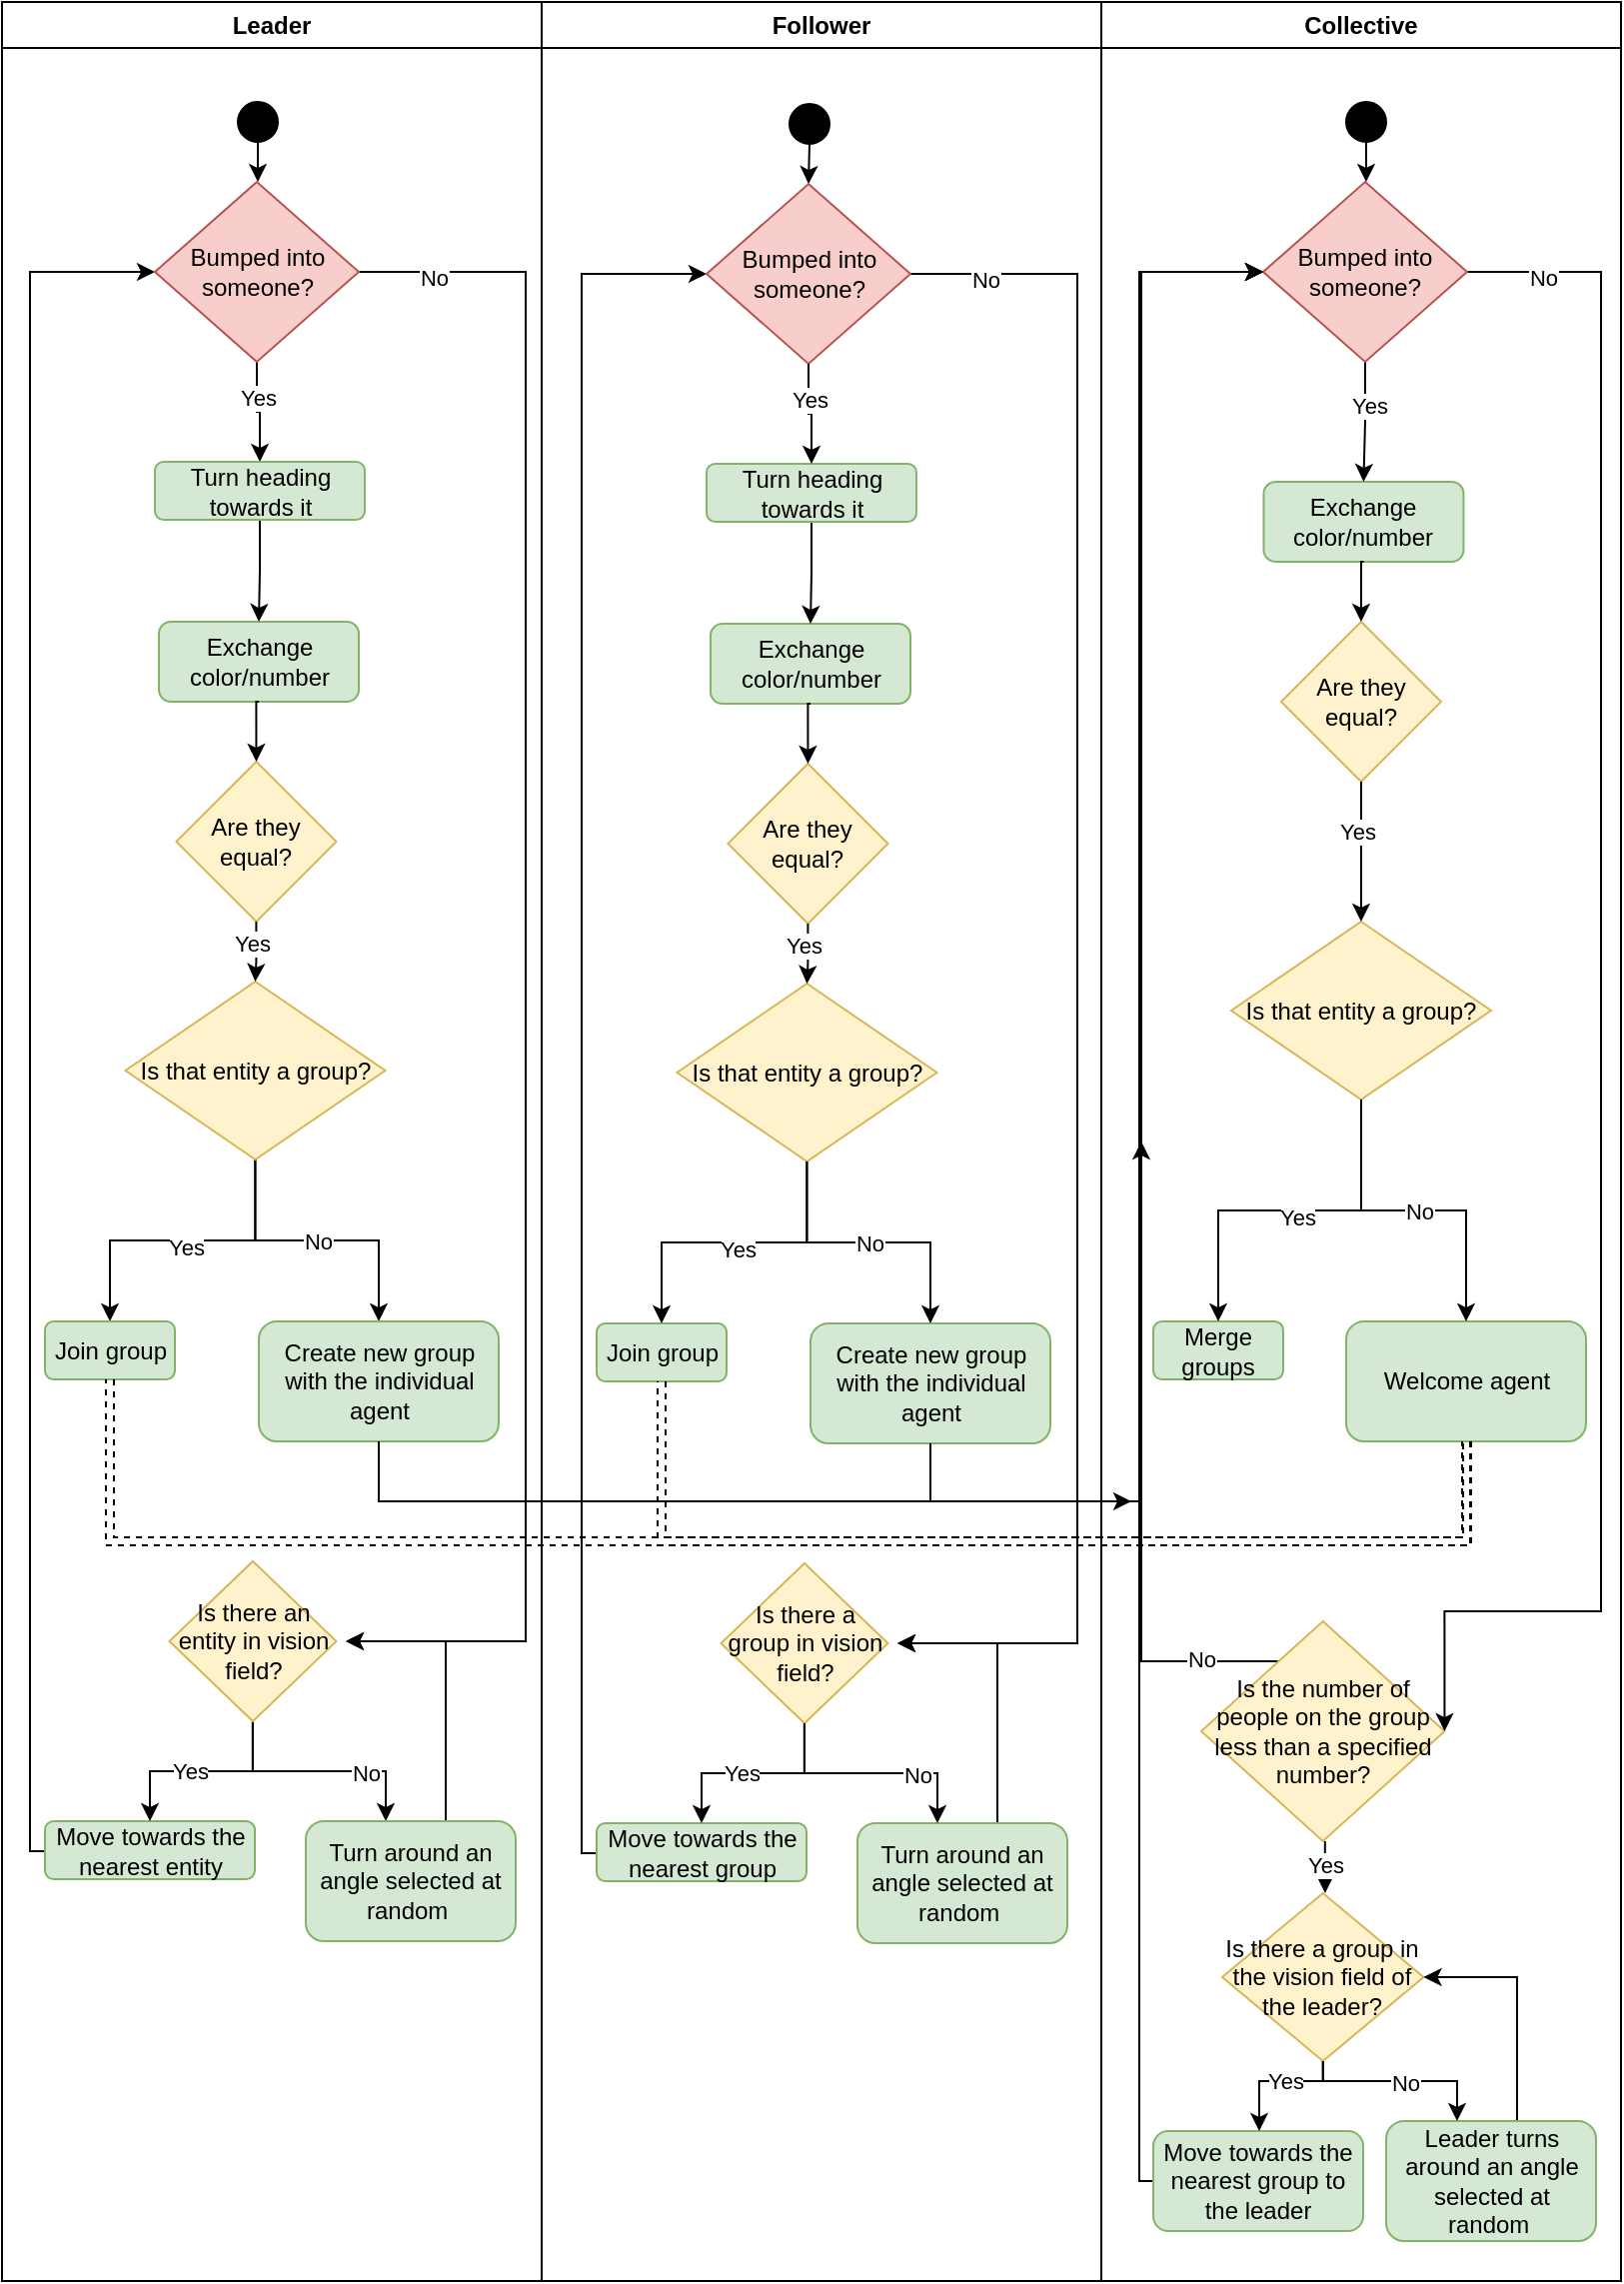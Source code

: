 <mxfile version="21.6.8" type="github">
  <diagram name="Página-1" id="bcR1xl-ATKyn7uxblzfL">
    <mxGraphModel dx="1152" dy="717" grid="1" gridSize="10" guides="1" tooltips="1" connect="1" arrows="1" fold="1" page="1" pageScale="1" pageWidth="827" pageHeight="1169" math="0" shadow="0">
      <root>
        <mxCell id="0" />
        <mxCell id="1" parent="0" />
        <mxCell id="erYnmfh7KymrD9iURdZM-40" value="Follower" style="swimlane;whiteSpace=wrap;html=1;" vertex="1" parent="1">
          <mxGeometry x="280" y="20" width="280" height="1140" as="geometry" />
        </mxCell>
        <mxCell id="erYnmfh7KymrD9iURdZM-281" style="edgeStyle=orthogonalEdgeStyle;rounded=0;orthogonalLoop=1;jettySize=auto;html=1;exitX=0.5;exitY=1;exitDx=0;exitDy=0;entryX=0.5;entryY=0;entryDx=0;entryDy=0;" edge="1" parent="erYnmfh7KymrD9iURdZM-40" source="erYnmfh7KymrD9iURdZM-187" target="erYnmfh7KymrD9iURdZM-212">
          <mxGeometry relative="1" as="geometry" />
        </mxCell>
        <mxCell id="erYnmfh7KymrD9iURdZM-187" value="" style="ellipse;whiteSpace=wrap;html=1;aspect=fixed;fillColor=#000000;" vertex="1" parent="erYnmfh7KymrD9iURdZM-40">
          <mxGeometry x="124" y="51" width="20" height="20" as="geometry" />
        </mxCell>
        <mxCell id="erYnmfh7KymrD9iURdZM-188" style="edgeStyle=orthogonalEdgeStyle;rounded=0;orthogonalLoop=1;jettySize=auto;html=1;exitX=0.5;exitY=1;exitDx=0;exitDy=0;entryX=0;entryY=0.5;entryDx=0;entryDy=0;" edge="1" parent="erYnmfh7KymrD9iURdZM-40" source="erYnmfh7KymrD9iURdZM-189">
          <mxGeometry relative="1" as="geometry">
            <mxPoint x="89.74" y="821" as="sourcePoint" />
            <mxPoint x="82.5" y="136" as="targetPoint" />
            <Array as="points">
              <mxPoint x="83" y="940" />
              <mxPoint x="83" y="926" />
              <mxPoint x="20" y="926" />
              <mxPoint x="20" y="136" />
            </Array>
          </mxGeometry>
        </mxCell>
        <mxCell id="erYnmfh7KymrD9iURdZM-189" value="Move towards the nearest group" style="rounded=1;whiteSpace=wrap;html=1;fillColor=#d5e8d4;strokeColor=#82b366;" vertex="1" parent="erYnmfh7KymrD9iURdZM-40">
          <mxGeometry x="27.5" y="911" width="105" height="29" as="geometry" />
        </mxCell>
        <mxCell id="erYnmfh7KymrD9iURdZM-190" value="Exchange color/number" style="rounded=1;whiteSpace=wrap;html=1;fillColor=#d5e8d4;strokeColor=#82b366;" vertex="1" parent="erYnmfh7KymrD9iURdZM-40">
          <mxGeometry x="84.5" y="311" width="100" height="40" as="geometry" />
        </mxCell>
        <mxCell id="erYnmfh7KymrD9iURdZM-191" value="Are they equal?" style="rhombus;whiteSpace=wrap;html=1;fillColor=#fff2cc;strokeColor=#d6b656;" vertex="1" parent="erYnmfh7KymrD9iURdZM-40">
          <mxGeometry x="93.24" y="381" width="80" height="80" as="geometry" />
        </mxCell>
        <mxCell id="erYnmfh7KymrD9iURdZM-192" style="edgeStyle=orthogonalEdgeStyle;rounded=0;orthogonalLoop=1;jettySize=auto;html=1;exitX=0.5;exitY=1;exitDx=0;exitDy=0;entryX=0.5;entryY=0;entryDx=0;entryDy=0;" edge="1" parent="erYnmfh7KymrD9iURdZM-40" source="erYnmfh7KymrD9iURdZM-190" target="erYnmfh7KymrD9iURdZM-191">
          <mxGeometry relative="1" as="geometry" />
        </mxCell>
        <mxCell id="erYnmfh7KymrD9iURdZM-197" value="Is that entity a group?" style="rhombus;whiteSpace=wrap;html=1;fillColor=#fff2cc;strokeColor=#d6b656;" vertex="1" parent="erYnmfh7KymrD9iURdZM-40">
          <mxGeometry x="67.74" y="491" width="130" height="89" as="geometry" />
        </mxCell>
        <mxCell id="erYnmfh7KymrD9iURdZM-198" style="edgeStyle=orthogonalEdgeStyle;rounded=0;orthogonalLoop=1;jettySize=auto;html=1;entryX=0.5;entryY=0;entryDx=0;entryDy=0;" edge="1" parent="erYnmfh7KymrD9iURdZM-40" source="erYnmfh7KymrD9iURdZM-191" target="erYnmfh7KymrD9iURdZM-197">
          <mxGeometry relative="1" as="geometry" />
        </mxCell>
        <mxCell id="erYnmfh7KymrD9iURdZM-199" value="Yes" style="edgeLabel;html=1;align=center;verticalAlign=middle;resizable=0;points=[];" vertex="1" connectable="0" parent="erYnmfh7KymrD9iURdZM-198">
          <mxGeometry x="-0.262" y="-2" relative="1" as="geometry">
            <mxPoint y="-1" as="offset" />
          </mxGeometry>
        </mxCell>
        <mxCell id="erYnmfh7KymrD9iURdZM-200" value="Create new group with the individual agent" style="rounded=1;whiteSpace=wrap;html=1;fillColor=#d5e8d4;strokeColor=#82b366;" vertex="1" parent="erYnmfh7KymrD9iURdZM-40">
          <mxGeometry x="134.5" y="661" width="120" height="60" as="geometry" />
        </mxCell>
        <mxCell id="erYnmfh7KymrD9iURdZM-193" style="edgeStyle=orthogonalEdgeStyle;rounded=0;orthogonalLoop=1;jettySize=auto;html=1;entryX=0.5;entryY=0;entryDx=0;entryDy=0;" edge="1" parent="erYnmfh7KymrD9iURdZM-40" source="erYnmfh7KymrD9iURdZM-197" target="erYnmfh7KymrD9iURdZM-200">
          <mxGeometry relative="1" as="geometry" />
        </mxCell>
        <mxCell id="erYnmfh7KymrD9iURdZM-194" value="No" style="edgeLabel;html=1;align=center;verticalAlign=middle;resizable=0;points=[];" vertex="1" connectable="0" parent="erYnmfh7KymrD9iURdZM-193">
          <mxGeometry x="0.214" relative="1" as="geometry">
            <mxPoint x="-15" as="offset" />
          </mxGeometry>
        </mxCell>
        <mxCell id="erYnmfh7KymrD9iURdZM-201" value="Join group" style="rounded=1;whiteSpace=wrap;html=1;fillColor=#d5e8d4;strokeColor=#82b366;" vertex="1" parent="erYnmfh7KymrD9iURdZM-40">
          <mxGeometry x="27.5" y="661" width="65" height="29" as="geometry" />
        </mxCell>
        <mxCell id="erYnmfh7KymrD9iURdZM-195" style="edgeStyle=orthogonalEdgeStyle;rounded=0;orthogonalLoop=1;jettySize=auto;html=1;" edge="1" parent="erYnmfh7KymrD9iURdZM-40" source="erYnmfh7KymrD9iURdZM-197" target="erYnmfh7KymrD9iURdZM-201">
          <mxGeometry relative="1" as="geometry" />
        </mxCell>
        <mxCell id="erYnmfh7KymrD9iURdZM-196" value="Yes" style="edgeLabel;html=1;align=center;verticalAlign=middle;resizable=0;points=[];" vertex="1" connectable="0" parent="erYnmfh7KymrD9iURdZM-195">
          <mxGeometry x="-0.148" y="3" relative="1" as="geometry">
            <mxPoint x="-10" as="offset" />
          </mxGeometry>
        </mxCell>
        <mxCell id="erYnmfh7KymrD9iURdZM-202" style="edgeStyle=orthogonalEdgeStyle;rounded=0;orthogonalLoop=1;jettySize=auto;html=1;" edge="1" parent="erYnmfh7KymrD9iURdZM-40" source="erYnmfh7KymrD9iURdZM-206" target="erYnmfh7KymrD9iURdZM-189">
          <mxGeometry relative="1" as="geometry" />
        </mxCell>
        <mxCell id="erYnmfh7KymrD9iURdZM-203" value="Yes" style="edgeLabel;html=1;align=center;verticalAlign=middle;resizable=0;points=[];" vertex="1" connectable="0" parent="erYnmfh7KymrD9iURdZM-202">
          <mxGeometry x="-0.413" y="-5" relative="1" as="geometry">
            <mxPoint x="-27" y="5" as="offset" />
          </mxGeometry>
        </mxCell>
        <mxCell id="erYnmfh7KymrD9iURdZM-206" value="Is there a group in vision field?" style="rhombus;whiteSpace=wrap;html=1;fillColor=#fff2cc;strokeColor=#d6b656;" vertex="1" parent="erYnmfh7KymrD9iURdZM-40">
          <mxGeometry x="89.74" y="781" width="83.5" height="80" as="geometry" />
        </mxCell>
        <mxCell id="erYnmfh7KymrD9iURdZM-209" style="edgeStyle=orthogonalEdgeStyle;rounded=0;orthogonalLoop=1;jettySize=auto;html=1;" edge="1" parent="erYnmfh7KymrD9iURdZM-40" source="erYnmfh7KymrD9iURdZM-212">
          <mxGeometry relative="1" as="geometry">
            <mxPoint x="178" y="821" as="targetPoint" />
            <Array as="points">
              <mxPoint x="268" y="136" />
              <mxPoint x="268" y="821" />
            </Array>
          </mxGeometry>
        </mxCell>
        <mxCell id="erYnmfh7KymrD9iURdZM-211" value="No" style="edgeLabel;html=1;align=center;verticalAlign=middle;resizable=0;points=[];" vertex="1" connectable="0" parent="erYnmfh7KymrD9iURdZM-209">
          <mxGeometry x="-0.913" y="-3" relative="1" as="geometry">
            <mxPoint as="offset" />
          </mxGeometry>
        </mxCell>
        <mxCell id="erYnmfh7KymrD9iURdZM-212" value="Bumped into someone?" style="rhombus;whiteSpace=wrap;html=1;fillColor=#f8cecc;strokeColor=#b85450;" vertex="1" parent="erYnmfh7KymrD9iURdZM-40">
          <mxGeometry x="82.5" y="91" width="102" height="90" as="geometry" />
        </mxCell>
        <mxCell id="erYnmfh7KymrD9iURdZM-213" style="edgeStyle=orthogonalEdgeStyle;rounded=0;orthogonalLoop=1;jettySize=auto;html=1;exitX=0.5;exitY=1;exitDx=0;exitDy=0;" edge="1" parent="erYnmfh7KymrD9iURdZM-40" source="erYnmfh7KymrD9iURdZM-214" target="erYnmfh7KymrD9iURdZM-190">
          <mxGeometry relative="1" as="geometry" />
        </mxCell>
        <mxCell id="erYnmfh7KymrD9iURdZM-214" value="Turn heading towards it" style="rounded=1;whiteSpace=wrap;html=1;fillColor=#d5e8d4;strokeColor=#82b366;" vertex="1" parent="erYnmfh7KymrD9iURdZM-40">
          <mxGeometry x="82.5" y="231" width="105" height="29" as="geometry" />
        </mxCell>
        <mxCell id="erYnmfh7KymrD9iURdZM-207" style="edgeStyle=orthogonalEdgeStyle;rounded=0;orthogonalLoop=1;jettySize=auto;html=1;exitX=0.5;exitY=1;exitDx=0;exitDy=0;" edge="1" parent="erYnmfh7KymrD9iURdZM-40" source="erYnmfh7KymrD9iURdZM-212" target="erYnmfh7KymrD9iURdZM-214">
          <mxGeometry relative="1" as="geometry" />
        </mxCell>
        <mxCell id="erYnmfh7KymrD9iURdZM-208" value="Yes" style="edgeLabel;html=1;align=center;verticalAlign=middle;resizable=0;points=[];" vertex="1" connectable="0" parent="erYnmfh7KymrD9iURdZM-207">
          <mxGeometry x="-0.438" y="4" relative="1" as="geometry">
            <mxPoint x="-4" y="3" as="offset" />
          </mxGeometry>
        </mxCell>
        <mxCell id="erYnmfh7KymrD9iURdZM-215" style="edgeStyle=orthogonalEdgeStyle;rounded=0;orthogonalLoop=1;jettySize=auto;html=1;" edge="1" parent="erYnmfh7KymrD9iURdZM-40" source="erYnmfh7KymrD9iURdZM-216">
          <mxGeometry relative="1" as="geometry">
            <mxPoint x="178" y="821" as="targetPoint" />
            <Array as="points">
              <mxPoint x="228" y="821" />
            </Array>
          </mxGeometry>
        </mxCell>
        <mxCell id="erYnmfh7KymrD9iURdZM-216" value="Turn around an angle selected at random&amp;nbsp;" style="rounded=1;whiteSpace=wrap;html=1;fillColor=#d5e8d4;strokeColor=#82b366;" vertex="1" parent="erYnmfh7KymrD9iURdZM-40">
          <mxGeometry x="158" y="911" width="105" height="60" as="geometry" />
        </mxCell>
        <mxCell id="erYnmfh7KymrD9iURdZM-204" style="edgeStyle=orthogonalEdgeStyle;rounded=0;orthogonalLoop=1;jettySize=auto;html=1;" edge="1" parent="erYnmfh7KymrD9iURdZM-40" source="erYnmfh7KymrD9iURdZM-206" target="erYnmfh7KymrD9iURdZM-216">
          <mxGeometry relative="1" as="geometry">
            <Array as="points">
              <mxPoint x="131" y="886" />
              <mxPoint x="198" y="886" />
            </Array>
          </mxGeometry>
        </mxCell>
        <mxCell id="erYnmfh7KymrD9iURdZM-205" value="No" style="edgeLabel;html=1;align=center;verticalAlign=middle;resizable=0;points=[];" vertex="1" connectable="0" parent="erYnmfh7KymrD9iURdZM-204">
          <mxGeometry x="0.239" y="-1" relative="1" as="geometry">
            <mxPoint x="9" as="offset" />
          </mxGeometry>
        </mxCell>
        <mxCell id="erYnmfh7KymrD9iURdZM-1" value="Leader" style="swimlane;whiteSpace=wrap;html=1;startSize=23;" vertex="1" parent="1">
          <mxGeometry x="10" y="20" width="270" height="1140" as="geometry" />
        </mxCell>
        <mxCell id="erYnmfh7KymrD9iURdZM-133" value="" style="edgeStyle=orthogonalEdgeStyle;rounded=0;orthogonalLoop=1;jettySize=auto;html=1;" edge="1" parent="erYnmfh7KymrD9iURdZM-1" source="erYnmfh7KymrD9iURdZM-3" target="erYnmfh7KymrD9iURdZM-130">
          <mxGeometry relative="1" as="geometry" />
        </mxCell>
        <mxCell id="erYnmfh7KymrD9iURdZM-3" value="" style="ellipse;whiteSpace=wrap;html=1;aspect=fixed;fillColor=#000000;" vertex="1" parent="erYnmfh7KymrD9iURdZM-1">
          <mxGeometry x="118" y="50" width="20" height="20" as="geometry" />
        </mxCell>
        <mxCell id="erYnmfh7KymrD9iURdZM-153" style="edgeStyle=orthogonalEdgeStyle;rounded=0;orthogonalLoop=1;jettySize=auto;html=1;exitX=0.5;exitY=1;exitDx=0;exitDy=0;entryX=0;entryY=0.5;entryDx=0;entryDy=0;" edge="1" parent="erYnmfh7KymrD9iURdZM-1" source="erYnmfh7KymrD9iURdZM-47">
          <mxGeometry relative="1" as="geometry">
            <mxPoint x="83.74" y="820" as="sourcePoint" />
            <mxPoint x="76.5" y="135" as="targetPoint" />
            <Array as="points">
              <mxPoint x="77" y="939" />
              <mxPoint x="77" y="925" />
              <mxPoint x="14" y="925" />
              <mxPoint x="14" y="135" />
            </Array>
          </mxGeometry>
        </mxCell>
        <mxCell id="erYnmfh7KymrD9iURdZM-47" value="Move towards the nearest entity" style="rounded=1;whiteSpace=wrap;html=1;fillColor=#d5e8d4;strokeColor=#82b366;" vertex="1" parent="erYnmfh7KymrD9iURdZM-1">
          <mxGeometry x="21.5" y="910" width="105" height="29" as="geometry" />
        </mxCell>
        <mxCell id="erYnmfh7KymrD9iURdZM-54" value="Exchange color/number" style="rounded=1;whiteSpace=wrap;html=1;fillColor=#d5e8d4;strokeColor=#82b366;" vertex="1" parent="erYnmfh7KymrD9iURdZM-1">
          <mxGeometry x="78.5" y="310" width="100" height="40" as="geometry" />
        </mxCell>
        <mxCell id="erYnmfh7KymrD9iURdZM-57" value="Are they equal?" style="rhombus;whiteSpace=wrap;html=1;fillColor=#fff2cc;strokeColor=#d6b656;" vertex="1" parent="erYnmfh7KymrD9iURdZM-1">
          <mxGeometry x="87.24" y="380" width="80" height="80" as="geometry" />
        </mxCell>
        <mxCell id="erYnmfh7KymrD9iURdZM-53" style="edgeStyle=orthogonalEdgeStyle;rounded=0;orthogonalLoop=1;jettySize=auto;html=1;exitX=0.5;exitY=1;exitDx=0;exitDy=0;entryX=0.5;entryY=0;entryDx=0;entryDy=0;" edge="1" parent="erYnmfh7KymrD9iURdZM-1" source="erYnmfh7KymrD9iURdZM-54" target="erYnmfh7KymrD9iURdZM-57">
          <mxGeometry relative="1" as="geometry" />
        </mxCell>
        <mxCell id="erYnmfh7KymrD9iURdZM-136" style="edgeStyle=orthogonalEdgeStyle;rounded=0;orthogonalLoop=1;jettySize=auto;html=1;entryX=0.5;entryY=0;entryDx=0;entryDy=0;" edge="1" parent="erYnmfh7KymrD9iURdZM-1" source="erYnmfh7KymrD9iURdZM-62" target="erYnmfh7KymrD9iURdZM-63">
          <mxGeometry relative="1" as="geometry" />
        </mxCell>
        <mxCell id="erYnmfh7KymrD9iURdZM-137" value="No" style="edgeLabel;html=1;align=center;verticalAlign=middle;resizable=0;points=[];" vertex="1" connectable="0" parent="erYnmfh7KymrD9iURdZM-136">
          <mxGeometry x="0.214" relative="1" as="geometry">
            <mxPoint x="-15" as="offset" />
          </mxGeometry>
        </mxCell>
        <mxCell id="erYnmfh7KymrD9iURdZM-138" style="edgeStyle=orthogonalEdgeStyle;rounded=0;orthogonalLoop=1;jettySize=auto;html=1;" edge="1" parent="erYnmfh7KymrD9iURdZM-1" source="erYnmfh7KymrD9iURdZM-62" target="erYnmfh7KymrD9iURdZM-68">
          <mxGeometry relative="1" as="geometry" />
        </mxCell>
        <mxCell id="erYnmfh7KymrD9iURdZM-139" value="Yes" style="edgeLabel;html=1;align=center;verticalAlign=middle;resizable=0;points=[];" vertex="1" connectable="0" parent="erYnmfh7KymrD9iURdZM-138">
          <mxGeometry x="-0.148" y="3" relative="1" as="geometry">
            <mxPoint x="-10" as="offset" />
          </mxGeometry>
        </mxCell>
        <mxCell id="erYnmfh7KymrD9iURdZM-62" value="Is that entity a group?" style="rhombus;whiteSpace=wrap;html=1;fillColor=#fff2cc;strokeColor=#d6b656;" vertex="1" parent="erYnmfh7KymrD9iURdZM-1">
          <mxGeometry x="61.74" y="490" width="130" height="89" as="geometry" />
        </mxCell>
        <mxCell id="erYnmfh7KymrD9iURdZM-56" style="edgeStyle=orthogonalEdgeStyle;rounded=0;orthogonalLoop=1;jettySize=auto;html=1;entryX=0.5;entryY=0;entryDx=0;entryDy=0;" edge="1" parent="erYnmfh7KymrD9iURdZM-1" source="erYnmfh7KymrD9iURdZM-57" target="erYnmfh7KymrD9iURdZM-62">
          <mxGeometry relative="1" as="geometry" />
        </mxCell>
        <mxCell id="erYnmfh7KymrD9iURdZM-150" value="Yes" style="edgeLabel;html=1;align=center;verticalAlign=middle;resizable=0;points=[];" vertex="1" connectable="0" parent="erYnmfh7KymrD9iURdZM-56">
          <mxGeometry x="-0.262" y="-2" relative="1" as="geometry">
            <mxPoint y="-1" as="offset" />
          </mxGeometry>
        </mxCell>
        <mxCell id="erYnmfh7KymrD9iURdZM-63" value="Create new group with the individual agent" style="rounded=1;whiteSpace=wrap;html=1;fillColor=#d5e8d4;strokeColor=#82b366;" vertex="1" parent="erYnmfh7KymrD9iURdZM-1">
          <mxGeometry x="128.5" y="660" width="120" height="60" as="geometry" />
        </mxCell>
        <mxCell id="erYnmfh7KymrD9iURdZM-68" value="Join group" style="rounded=1;whiteSpace=wrap;html=1;fillColor=#d5e8d4;strokeColor=#82b366;" vertex="1" parent="erYnmfh7KymrD9iURdZM-1">
          <mxGeometry x="21.5" y="660" width="65" height="29" as="geometry" />
        </mxCell>
        <mxCell id="erYnmfh7KymrD9iURdZM-127" style="edgeStyle=orthogonalEdgeStyle;rounded=0;orthogonalLoop=1;jettySize=auto;html=1;" edge="1" parent="erYnmfh7KymrD9iURdZM-1" source="erYnmfh7KymrD9iURdZM-120" target="erYnmfh7KymrD9iURdZM-47">
          <mxGeometry relative="1" as="geometry" />
        </mxCell>
        <mxCell id="erYnmfh7KymrD9iURdZM-128" value="Yes" style="edgeLabel;html=1;align=center;verticalAlign=middle;resizable=0;points=[];" vertex="1" connectable="0" parent="erYnmfh7KymrD9iURdZM-127">
          <mxGeometry x="-0.413" y="-5" relative="1" as="geometry">
            <mxPoint x="-27" y="5" as="offset" />
          </mxGeometry>
        </mxCell>
        <mxCell id="erYnmfh7KymrD9iURdZM-182" style="edgeStyle=orthogonalEdgeStyle;rounded=0;orthogonalLoop=1;jettySize=auto;html=1;" edge="1" parent="erYnmfh7KymrD9iURdZM-1" source="erYnmfh7KymrD9iURdZM-120" target="erYnmfh7KymrD9iURdZM-181">
          <mxGeometry relative="1" as="geometry">
            <Array as="points">
              <mxPoint x="125" y="885" />
              <mxPoint x="192" y="885" />
            </Array>
          </mxGeometry>
        </mxCell>
        <mxCell id="erYnmfh7KymrD9iURdZM-183" value="No" style="edgeLabel;html=1;align=center;verticalAlign=middle;resizable=0;points=[];" vertex="1" connectable="0" parent="erYnmfh7KymrD9iURdZM-182">
          <mxGeometry x="0.239" y="-1" relative="1" as="geometry">
            <mxPoint x="9" as="offset" />
          </mxGeometry>
        </mxCell>
        <mxCell id="erYnmfh7KymrD9iURdZM-120" value="Is there an entity in vision field?" style="rhombus;whiteSpace=wrap;html=1;fillColor=#fff2cc;strokeColor=#d6b656;" vertex="1" parent="erYnmfh7KymrD9iURdZM-1">
          <mxGeometry x="83.74" y="780" width="83.5" height="80" as="geometry" />
        </mxCell>
        <mxCell id="erYnmfh7KymrD9iURdZM-132" style="edgeStyle=orthogonalEdgeStyle;rounded=0;orthogonalLoop=1;jettySize=auto;html=1;exitX=0.5;exitY=1;exitDx=0;exitDy=0;" edge="1" parent="erYnmfh7KymrD9iURdZM-1" source="erYnmfh7KymrD9iURdZM-130" target="erYnmfh7KymrD9iURdZM-131">
          <mxGeometry relative="1" as="geometry" />
        </mxCell>
        <mxCell id="erYnmfh7KymrD9iURdZM-134" value="Yes" style="edgeLabel;html=1;align=center;verticalAlign=middle;resizable=0;points=[];" vertex="1" connectable="0" parent="erYnmfh7KymrD9iURdZM-132">
          <mxGeometry x="-0.438" y="4" relative="1" as="geometry">
            <mxPoint x="-4" y="3" as="offset" />
          </mxGeometry>
        </mxCell>
        <mxCell id="erYnmfh7KymrD9iURdZM-141" style="edgeStyle=orthogonalEdgeStyle;rounded=0;orthogonalLoop=1;jettySize=auto;html=1;" edge="1" parent="erYnmfh7KymrD9iURdZM-1" source="erYnmfh7KymrD9iURdZM-130">
          <mxGeometry relative="1" as="geometry">
            <mxPoint x="172" y="820" as="targetPoint" />
            <Array as="points">
              <mxPoint x="262" y="135" />
              <mxPoint x="262" y="820" />
            </Array>
          </mxGeometry>
        </mxCell>
        <mxCell id="erYnmfh7KymrD9iURdZM-184" value="No" style="edgeLabel;html=1;align=center;verticalAlign=middle;resizable=0;points=[];" vertex="1" connectable="0" parent="erYnmfh7KymrD9iURdZM-141">
          <mxGeometry x="-0.913" y="-3" relative="1" as="geometry">
            <mxPoint as="offset" />
          </mxGeometry>
        </mxCell>
        <mxCell id="erYnmfh7KymrD9iURdZM-130" value="Bumped into someone?" style="rhombus;whiteSpace=wrap;html=1;fillColor=#f8cecc;strokeColor=#b85450;" vertex="1" parent="erYnmfh7KymrD9iURdZM-1">
          <mxGeometry x="76.5" y="90" width="102" height="90" as="geometry" />
        </mxCell>
        <mxCell id="erYnmfh7KymrD9iURdZM-146" style="edgeStyle=orthogonalEdgeStyle;rounded=0;orthogonalLoop=1;jettySize=auto;html=1;exitX=0.5;exitY=1;exitDx=0;exitDy=0;" edge="1" parent="erYnmfh7KymrD9iURdZM-1" source="erYnmfh7KymrD9iURdZM-131" target="erYnmfh7KymrD9iURdZM-54">
          <mxGeometry relative="1" as="geometry" />
        </mxCell>
        <mxCell id="erYnmfh7KymrD9iURdZM-131" value="Turn heading towards it" style="rounded=1;whiteSpace=wrap;html=1;fillColor=#d5e8d4;strokeColor=#82b366;" vertex="1" parent="erYnmfh7KymrD9iURdZM-1">
          <mxGeometry x="76.5" y="230" width="105" height="29" as="geometry" />
        </mxCell>
        <mxCell id="erYnmfh7KymrD9iURdZM-185" style="edgeStyle=orthogonalEdgeStyle;rounded=0;orthogonalLoop=1;jettySize=auto;html=1;" edge="1" parent="erYnmfh7KymrD9iURdZM-1" source="erYnmfh7KymrD9iURdZM-181">
          <mxGeometry relative="1" as="geometry">
            <mxPoint x="172" y="820" as="targetPoint" />
            <Array as="points">
              <mxPoint x="222" y="820" />
            </Array>
          </mxGeometry>
        </mxCell>
        <mxCell id="erYnmfh7KymrD9iURdZM-181" value="Turn around an angle selected at random&amp;nbsp;" style="rounded=1;whiteSpace=wrap;html=1;fillColor=#d5e8d4;strokeColor=#82b366;" vertex="1" parent="erYnmfh7KymrD9iURdZM-1">
          <mxGeometry x="152" y="910" width="105" height="60" as="geometry" />
        </mxCell>
        <mxCell id="erYnmfh7KymrD9iURdZM-28" value="Collective" style="swimlane;whiteSpace=wrap;html=1;" vertex="1" parent="1">
          <mxGeometry x="560" y="20" width="260" height="1140" as="geometry" />
        </mxCell>
        <mxCell id="erYnmfh7KymrD9iURdZM-217" value="" style="ellipse;whiteSpace=wrap;html=1;aspect=fixed;fillColor=#000000;" vertex="1" parent="erYnmfh7KymrD9iURdZM-28">
          <mxGeometry x="122.5" y="50" width="20" height="20" as="geometry" />
        </mxCell>
        <mxCell id="erYnmfh7KymrD9iURdZM-218" style="edgeStyle=orthogonalEdgeStyle;rounded=0;orthogonalLoop=1;jettySize=auto;html=1;exitX=0.5;exitY=1;exitDx=0;exitDy=0;entryX=0;entryY=0.5;entryDx=0;entryDy=0;" edge="1" parent="erYnmfh7KymrD9iURdZM-28" source="erYnmfh7KymrD9iURdZM-219">
          <mxGeometry relative="1" as="geometry">
            <mxPoint x="88.24" y="820" as="sourcePoint" />
            <mxPoint x="81" y="135" as="targetPoint" />
            <Array as="points">
              <mxPoint x="78" y="1080" />
              <mxPoint x="70" y="1080" />
              <mxPoint x="70" y="1090" />
              <mxPoint x="19" y="1090" />
              <mxPoint x="19" y="135" />
            </Array>
          </mxGeometry>
        </mxCell>
        <mxCell id="erYnmfh7KymrD9iURdZM-219" value="Move towards the nearest group to the leader" style="rounded=1;whiteSpace=wrap;html=1;fillColor=#d5e8d4;strokeColor=#82b366;" vertex="1" parent="erYnmfh7KymrD9iURdZM-28">
          <mxGeometry x="26.0" y="1065" width="105" height="50" as="geometry" />
        </mxCell>
        <mxCell id="erYnmfh7KymrD9iURdZM-220" value="Exchange color/number" style="rounded=1;whiteSpace=wrap;html=1;fillColor=#d5e8d4;strokeColor=#82b366;" vertex="1" parent="erYnmfh7KymrD9iURdZM-28">
          <mxGeometry x="81.24" y="240" width="100" height="40" as="geometry" />
        </mxCell>
        <mxCell id="erYnmfh7KymrD9iURdZM-221" value="Are they equal?" style="rhombus;whiteSpace=wrap;html=1;fillColor=#fff2cc;strokeColor=#d6b656;" vertex="1" parent="erYnmfh7KymrD9iURdZM-28">
          <mxGeometry x="89.98" y="310" width="80" height="80" as="geometry" />
        </mxCell>
        <mxCell id="erYnmfh7KymrD9iURdZM-222" style="edgeStyle=orthogonalEdgeStyle;rounded=0;orthogonalLoop=1;jettySize=auto;html=1;exitX=0.5;exitY=1;exitDx=0;exitDy=0;entryX=0.5;entryY=0;entryDx=0;entryDy=0;" edge="1" parent="erYnmfh7KymrD9iURdZM-28" source="erYnmfh7KymrD9iURdZM-220" target="erYnmfh7KymrD9iURdZM-221">
          <mxGeometry relative="1" as="geometry" />
        </mxCell>
        <mxCell id="erYnmfh7KymrD9iURdZM-223" value="Is that entity a group?" style="rhombus;whiteSpace=wrap;html=1;fillColor=#fff2cc;strokeColor=#d6b656;" vertex="1" parent="erYnmfh7KymrD9iURdZM-28">
          <mxGeometry x="64.99" y="460" width="130" height="89" as="geometry" />
        </mxCell>
        <mxCell id="erYnmfh7KymrD9iURdZM-224" style="edgeStyle=orthogonalEdgeStyle;rounded=0;orthogonalLoop=1;jettySize=auto;html=1;entryX=0.5;entryY=0;entryDx=0;entryDy=0;" edge="1" parent="erYnmfh7KymrD9iURdZM-28" source="erYnmfh7KymrD9iURdZM-221" target="erYnmfh7KymrD9iURdZM-223">
          <mxGeometry relative="1" as="geometry" />
        </mxCell>
        <mxCell id="erYnmfh7KymrD9iURdZM-225" value="Yes" style="edgeLabel;html=1;align=center;verticalAlign=middle;resizable=0;points=[];" vertex="1" connectable="0" parent="erYnmfh7KymrD9iURdZM-224">
          <mxGeometry x="-0.262" y="-2" relative="1" as="geometry">
            <mxPoint y="-1" as="offset" />
          </mxGeometry>
        </mxCell>
        <mxCell id="erYnmfh7KymrD9iURdZM-226" value="Welcome agent" style="rounded=1;whiteSpace=wrap;html=1;fillColor=#d5e8d4;strokeColor=#82b366;" vertex="1" parent="erYnmfh7KymrD9iURdZM-28">
          <mxGeometry x="122.5" y="660" width="120" height="60" as="geometry" />
        </mxCell>
        <mxCell id="erYnmfh7KymrD9iURdZM-227" style="edgeStyle=orthogonalEdgeStyle;rounded=0;orthogonalLoop=1;jettySize=auto;html=1;entryX=0.5;entryY=0;entryDx=0;entryDy=0;" edge="1" parent="erYnmfh7KymrD9iURdZM-28" source="erYnmfh7KymrD9iURdZM-223" target="erYnmfh7KymrD9iURdZM-226">
          <mxGeometry relative="1" as="geometry" />
        </mxCell>
        <mxCell id="erYnmfh7KymrD9iURdZM-228" value="No" style="edgeLabel;html=1;align=center;verticalAlign=middle;resizable=0;points=[];" vertex="1" connectable="0" parent="erYnmfh7KymrD9iURdZM-227">
          <mxGeometry x="0.214" relative="1" as="geometry">
            <mxPoint x="-15" as="offset" />
          </mxGeometry>
        </mxCell>
        <mxCell id="erYnmfh7KymrD9iURdZM-229" value="Merge groups" style="rounded=1;whiteSpace=wrap;html=1;fillColor=#d5e8d4;strokeColor=#82b366;" vertex="1" parent="erYnmfh7KymrD9iURdZM-28">
          <mxGeometry x="26" y="660" width="65" height="29" as="geometry" />
        </mxCell>
        <mxCell id="erYnmfh7KymrD9iURdZM-230" style="edgeStyle=orthogonalEdgeStyle;rounded=0;orthogonalLoop=1;jettySize=auto;html=1;" edge="1" parent="erYnmfh7KymrD9iURdZM-28" source="erYnmfh7KymrD9iURdZM-223" target="erYnmfh7KymrD9iURdZM-229">
          <mxGeometry relative="1" as="geometry" />
        </mxCell>
        <mxCell id="erYnmfh7KymrD9iURdZM-231" value="Yes" style="edgeLabel;html=1;align=center;verticalAlign=middle;resizable=0;points=[];" vertex="1" connectable="0" parent="erYnmfh7KymrD9iURdZM-230">
          <mxGeometry x="-0.148" y="3" relative="1" as="geometry">
            <mxPoint x="-10" as="offset" />
          </mxGeometry>
        </mxCell>
        <mxCell id="erYnmfh7KymrD9iURdZM-264" style="edgeStyle=orthogonalEdgeStyle;rounded=0;orthogonalLoop=1;jettySize=auto;html=1;" edge="1" parent="erYnmfh7KymrD9iURdZM-28">
          <mxGeometry relative="1" as="geometry">
            <mxPoint x="111.889" y="919.983" as="sourcePoint" />
            <mxPoint x="112.0" y="946.01" as="targetPoint" />
          </mxGeometry>
        </mxCell>
        <mxCell id="erYnmfh7KymrD9iURdZM-265" value="Yes" style="edgeLabel;html=1;align=center;verticalAlign=middle;resizable=0;points=[];" vertex="1" connectable="0" parent="erYnmfh7KymrD9iURdZM-264">
          <mxGeometry x="-0.336" y="3" relative="1" as="geometry">
            <mxPoint x="-3" y="3" as="offset" />
          </mxGeometry>
        </mxCell>
        <mxCell id="erYnmfh7KymrD9iURdZM-267" style="edgeStyle=orthogonalEdgeStyle;rounded=0;orthogonalLoop=1;jettySize=auto;html=1;" edge="1" parent="erYnmfh7KymrD9iURdZM-28" source="erYnmfh7KymrD9iURdZM-234" target="erYnmfh7KymrD9iURdZM-237">
          <mxGeometry relative="1" as="geometry">
            <Array as="points">
              <mxPoint x="20" y="830" />
              <mxPoint x="20" y="135" />
            </Array>
          </mxGeometry>
        </mxCell>
        <mxCell id="erYnmfh7KymrD9iURdZM-270" value="No" style="edgeLabel;html=1;align=center;verticalAlign=middle;resizable=0;points=[];" vertex="1" connectable="0" parent="erYnmfh7KymrD9iURdZM-267">
          <mxGeometry x="-0.954" y="-1" relative="1" as="geometry">
            <mxPoint x="-20" as="offset" />
          </mxGeometry>
        </mxCell>
        <mxCell id="erYnmfh7KymrD9iURdZM-234" value="Is the number of people on the group less than a specified number?" style="rhombus;whiteSpace=wrap;html=1;fillColor=#fff2cc;strokeColor=#d6b656;" vertex="1" parent="erYnmfh7KymrD9iURdZM-28">
          <mxGeometry x="50" y="810" width="121.74" height="110" as="geometry" />
        </mxCell>
        <mxCell id="erYnmfh7KymrD9iURdZM-235" style="edgeStyle=orthogonalEdgeStyle;rounded=0;orthogonalLoop=1;jettySize=auto;html=1;entryX=1;entryY=0.5;entryDx=0;entryDy=0;" edge="1" parent="erYnmfh7KymrD9iURdZM-28" source="erYnmfh7KymrD9iURdZM-237" target="erYnmfh7KymrD9iURdZM-234">
          <mxGeometry relative="1" as="geometry">
            <mxPoint x="188" y="820" as="targetPoint" />
            <Array as="points">
              <mxPoint x="250" y="135" />
              <mxPoint x="250" y="805" />
            </Array>
          </mxGeometry>
        </mxCell>
        <mxCell id="erYnmfh7KymrD9iURdZM-236" value="No" style="edgeLabel;html=1;align=center;verticalAlign=middle;resizable=0;points=[];" vertex="1" connectable="0" parent="erYnmfh7KymrD9iURdZM-235">
          <mxGeometry x="-0.913" y="-3" relative="1" as="geometry">
            <mxPoint as="offset" />
          </mxGeometry>
        </mxCell>
        <mxCell id="erYnmfh7KymrD9iURdZM-248" style="edgeStyle=orthogonalEdgeStyle;rounded=0;orthogonalLoop=1;jettySize=auto;html=1;" edge="1" parent="erYnmfh7KymrD9iURdZM-28" source="erYnmfh7KymrD9iURdZM-237" target="erYnmfh7KymrD9iURdZM-220">
          <mxGeometry relative="1" as="geometry" />
        </mxCell>
        <mxCell id="erYnmfh7KymrD9iURdZM-249" value="Yes" style="edgeLabel;html=1;align=center;verticalAlign=middle;resizable=0;points=[];" vertex="1" connectable="0" parent="erYnmfh7KymrD9iURdZM-248">
          <mxGeometry x="-0.245" y="2" relative="1" as="geometry">
            <mxPoint y="-1" as="offset" />
          </mxGeometry>
        </mxCell>
        <mxCell id="erYnmfh7KymrD9iURdZM-237" value="Bumped into someone?" style="rhombus;whiteSpace=wrap;html=1;fillColor=#f8cecc;strokeColor=#b85450;" vertex="1" parent="erYnmfh7KymrD9iURdZM-28">
          <mxGeometry x="81" y="90" width="102" height="90" as="geometry" />
        </mxCell>
        <mxCell id="erYnmfh7KymrD9iURdZM-238" value="" style="edgeStyle=orthogonalEdgeStyle;rounded=0;orthogonalLoop=1;jettySize=auto;html=1;" edge="1" parent="erYnmfh7KymrD9iURdZM-28" source="erYnmfh7KymrD9iURdZM-217" target="erYnmfh7KymrD9iURdZM-237">
          <mxGeometry relative="1" as="geometry" />
        </mxCell>
        <mxCell id="erYnmfh7KymrD9iURdZM-260" style="edgeStyle=orthogonalEdgeStyle;rounded=0;orthogonalLoop=1;jettySize=auto;html=1;exitX=0.5;exitY=1;exitDx=0;exitDy=0;" edge="1" parent="erYnmfh7KymrD9iURdZM-28" source="erYnmfh7KymrD9iURdZM-255" target="erYnmfh7KymrD9iURdZM-219">
          <mxGeometry relative="1" as="geometry">
            <Array as="points">
              <mxPoint x="111" y="1040" />
              <mxPoint x="79" y="1040" />
            </Array>
          </mxGeometry>
        </mxCell>
        <mxCell id="erYnmfh7KymrD9iURdZM-263" value="Yes" style="edgeLabel;html=1;align=center;verticalAlign=middle;resizable=0;points=[];" vertex="1" connectable="0" parent="erYnmfh7KymrD9iURdZM-260">
          <mxGeometry x="0.04" relative="1" as="geometry">
            <mxPoint x="6" as="offset" />
          </mxGeometry>
        </mxCell>
        <mxCell id="erYnmfh7KymrD9iURdZM-255" value="Is there a group in the vision field of the leader?" style="rhombus;whiteSpace=wrap;html=1;fillColor=#fff2cc;strokeColor=#d6b656;" vertex="1" parent="erYnmfh7KymrD9iURdZM-28">
          <mxGeometry x="60.49" y="946" width="100.76" height="84" as="geometry" />
        </mxCell>
        <mxCell id="erYnmfh7KymrD9iURdZM-256" style="edgeStyle=orthogonalEdgeStyle;rounded=0;orthogonalLoop=1;jettySize=auto;html=1;entryX=1;entryY=0.5;entryDx=0;entryDy=0;" edge="1" parent="erYnmfh7KymrD9iURdZM-28" source="erYnmfh7KymrD9iURdZM-257" target="erYnmfh7KymrD9iURdZM-255">
          <mxGeometry relative="1" as="geometry">
            <mxPoint x="157.5" y="970" as="targetPoint" />
            <Array as="points">
              <mxPoint x="208" y="988" />
            </Array>
          </mxGeometry>
        </mxCell>
        <mxCell id="erYnmfh7KymrD9iURdZM-257" value="Leader turns around an angle selected at random&amp;nbsp;" style="rounded=1;whiteSpace=wrap;html=1;fillColor=#d5e8d4;strokeColor=#82b366;" vertex="1" parent="erYnmfh7KymrD9iURdZM-28">
          <mxGeometry x="142.5" y="1060" width="105" height="60" as="geometry" />
        </mxCell>
        <mxCell id="erYnmfh7KymrD9iURdZM-258" style="edgeStyle=orthogonalEdgeStyle;rounded=0;orthogonalLoop=1;jettySize=auto;html=1;" edge="1" parent="erYnmfh7KymrD9iURdZM-28" source="erYnmfh7KymrD9iURdZM-255" target="erYnmfh7KymrD9iURdZM-257">
          <mxGeometry relative="1" as="geometry">
            <Array as="points">
              <mxPoint x="111" y="1040" />
              <mxPoint x="178" y="1040" />
            </Array>
          </mxGeometry>
        </mxCell>
        <mxCell id="erYnmfh7KymrD9iURdZM-259" value="No" style="edgeLabel;html=1;align=center;verticalAlign=middle;resizable=0;points=[];" vertex="1" connectable="0" parent="erYnmfh7KymrD9iURdZM-258">
          <mxGeometry x="0.239" y="-1" relative="1" as="geometry">
            <mxPoint x="-9" as="offset" />
          </mxGeometry>
        </mxCell>
        <mxCell id="erYnmfh7KymrD9iURdZM-277" value="" style="endArrow=classic;html=1;rounded=0;" edge="1" parent="erYnmfh7KymrD9iURdZM-28">
          <mxGeometry width="50" height="50" relative="1" as="geometry">
            <mxPoint x="20" y="760" as="sourcePoint" />
            <mxPoint x="20" y="570" as="targetPoint" />
          </mxGeometry>
        </mxCell>
        <mxCell id="erYnmfh7KymrD9iURdZM-271" style="edgeStyle=orthogonalEdgeStyle;rounded=0;orthogonalLoop=1;jettySize=auto;html=1;dashed=1;shape=link;" edge="1" parent="1" source="erYnmfh7KymrD9iURdZM-68" target="erYnmfh7KymrD9iURdZM-226">
          <mxGeometry relative="1" as="geometry">
            <Array as="points">
              <mxPoint x="64" y="790" />
              <mxPoint x="743" y="790" />
            </Array>
          </mxGeometry>
        </mxCell>
        <mxCell id="erYnmfh7KymrD9iURdZM-272" style="edgeStyle=orthogonalEdgeStyle;rounded=0;orthogonalLoop=1;jettySize=auto;html=1;entryX=0.5;entryY=1;entryDx=0;entryDy=0;shape=link;dashed=1;" edge="1" parent="1" source="erYnmfh7KymrD9iURdZM-201" target="erYnmfh7KymrD9iURdZM-226">
          <mxGeometry relative="1" as="geometry">
            <Array as="points">
              <mxPoint x="340" y="790" />
              <mxPoint x="743" y="790" />
            </Array>
          </mxGeometry>
        </mxCell>
        <mxCell id="erYnmfh7KymrD9iURdZM-274" style="edgeStyle=orthogonalEdgeStyle;rounded=0;orthogonalLoop=1;jettySize=auto;html=1;entryX=0;entryY=0.5;entryDx=0;entryDy=0;" edge="1" parent="1" source="erYnmfh7KymrD9iURdZM-63" target="erYnmfh7KymrD9iURdZM-237">
          <mxGeometry relative="1" as="geometry">
            <Array as="points">
              <mxPoint x="199" y="770" />
              <mxPoint x="580" y="770" />
              <mxPoint x="580" y="155" />
            </Array>
          </mxGeometry>
        </mxCell>
        <mxCell id="erYnmfh7KymrD9iURdZM-275" style="edgeStyle=orthogonalEdgeStyle;rounded=0;orthogonalLoop=1;jettySize=auto;html=1;" edge="1" parent="1" source="erYnmfh7KymrD9iURdZM-200" target="erYnmfh7KymrD9iURdZM-237">
          <mxGeometry relative="1" as="geometry">
            <Array as="points">
              <mxPoint x="475" y="770" />
              <mxPoint x="580" y="770" />
              <mxPoint x="580" y="155" />
            </Array>
          </mxGeometry>
        </mxCell>
        <mxCell id="erYnmfh7KymrD9iURdZM-278" value="" style="endArrow=classic;html=1;rounded=0;" edge="1" parent="1">
          <mxGeometry width="50" height="50" relative="1" as="geometry">
            <mxPoint x="505" y="770" as="sourcePoint" />
            <mxPoint x="575" y="770" as="targetPoint" />
          </mxGeometry>
        </mxCell>
      </root>
    </mxGraphModel>
  </diagram>
</mxfile>
